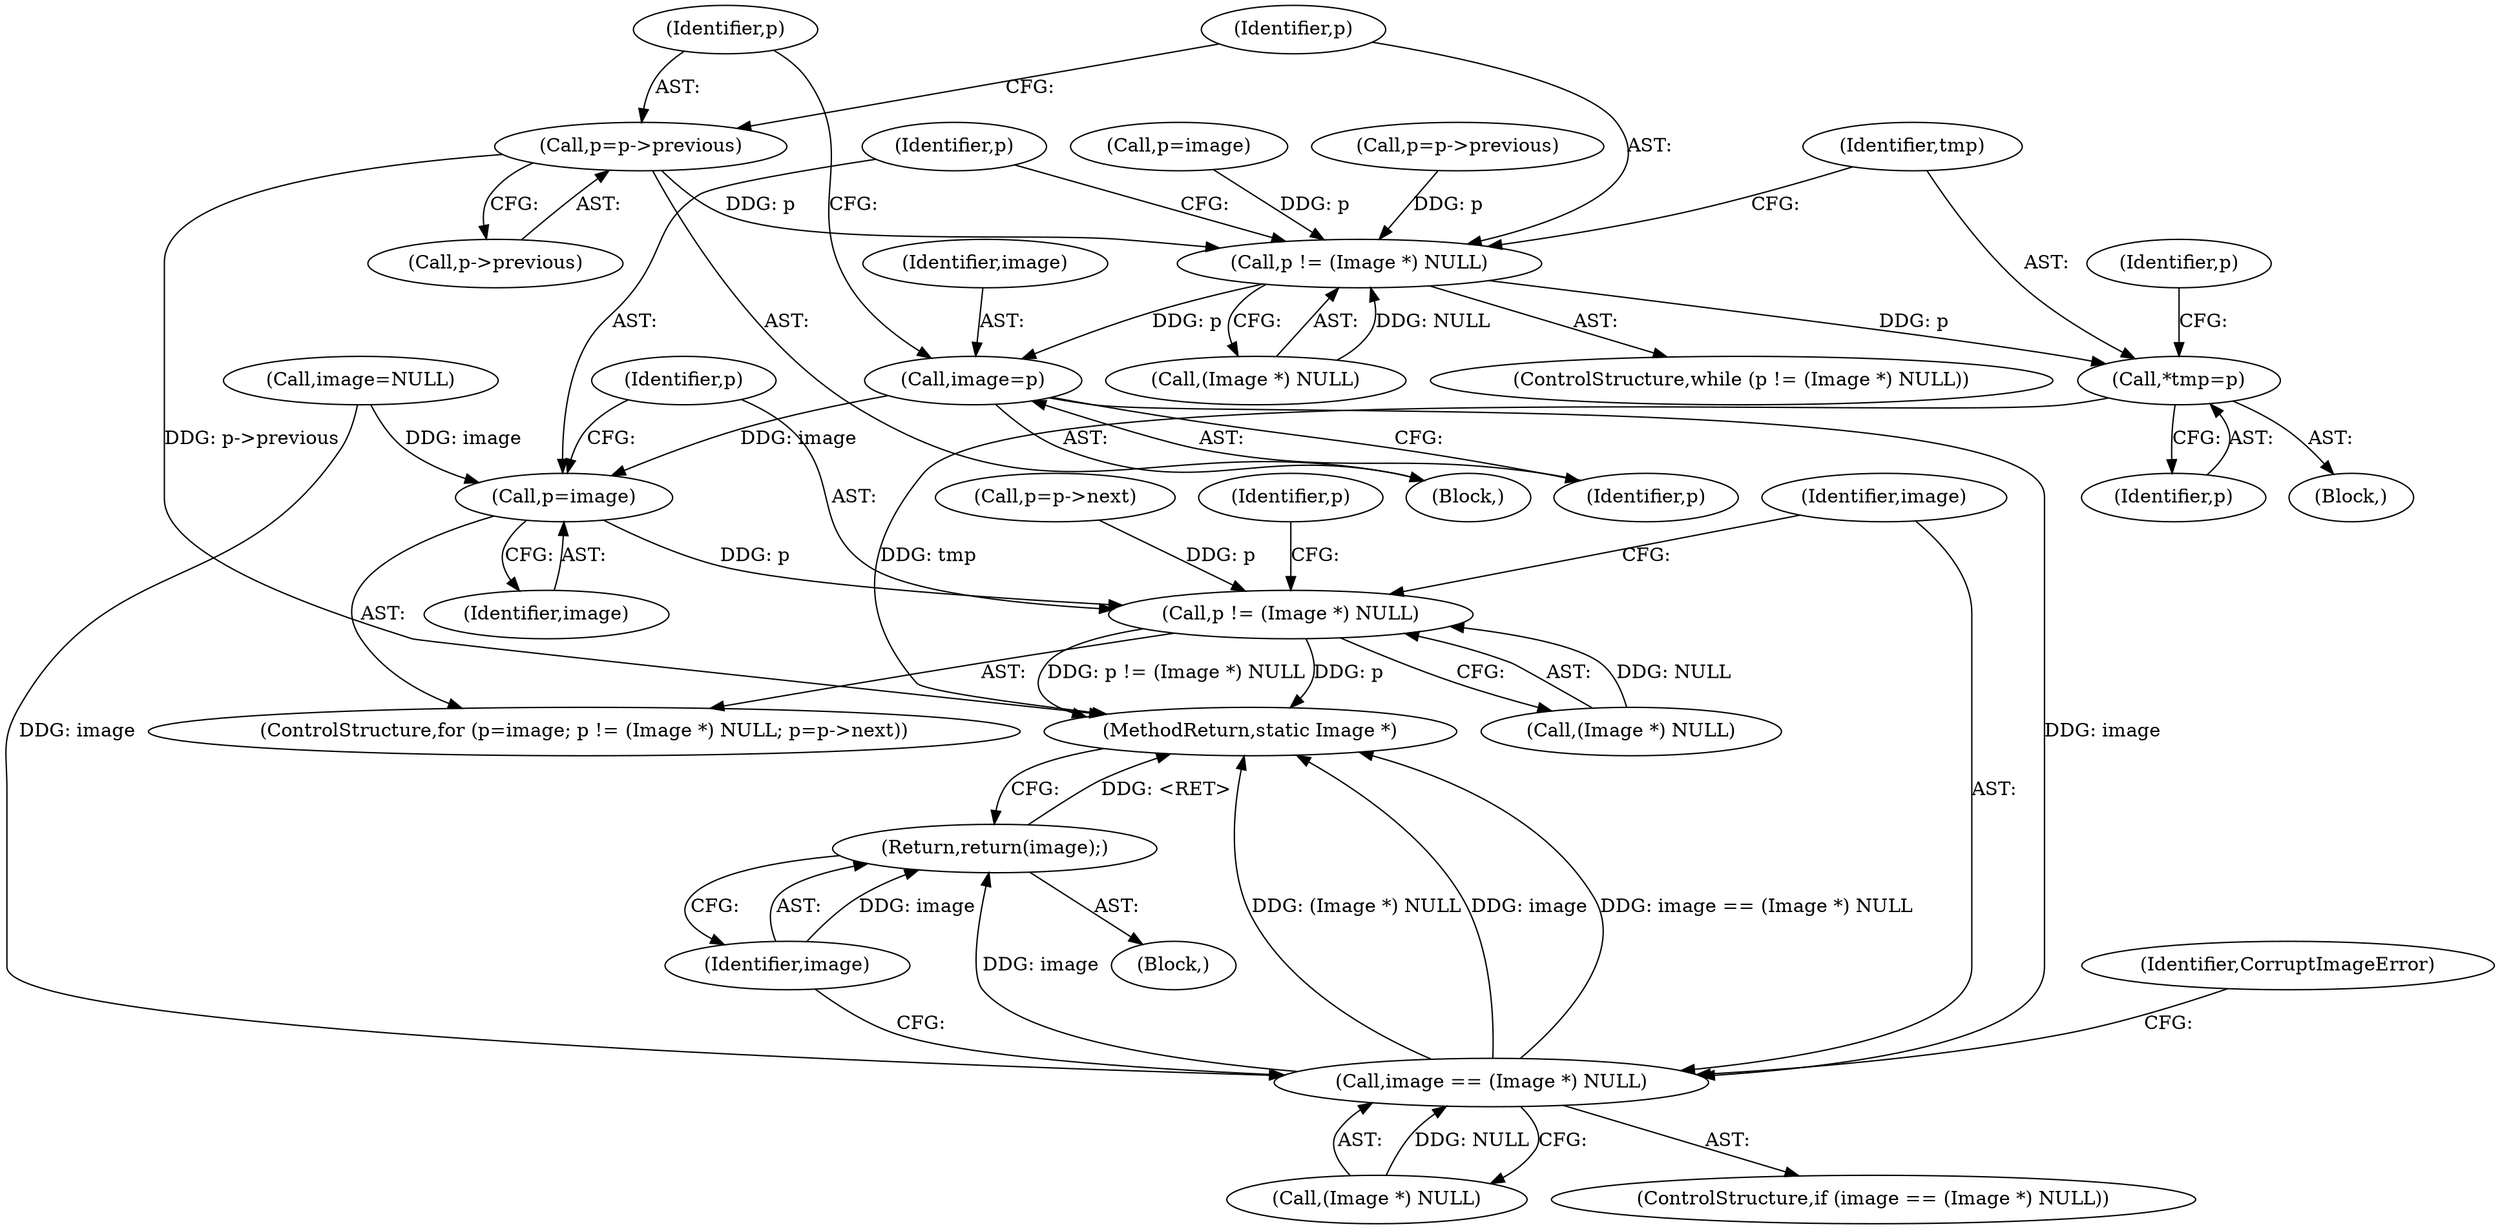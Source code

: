 digraph "0_ImageMagick_aecd0ada163a4d6c769cec178955d5f3e9316f2f_1@pointer" {
"1001904" [label="(Call,p=p->previous)"];
"1001868" [label="(Call,p != (Image *) NULL)"];
"1001875" [label="(Call,*tmp=p)"];
"1001901" [label="(Call,image=p)"];
"1001910" [label="(Call,p=image)"];
"1001913" [label="(Call,p != (Image *) NULL)"];
"1001932" [label="(Call,image == (Image *) NULL)"];
"1001940" [label="(Return,return(image);)"];
"1001910" [label="(Call,p=image)"];
"1001876" [label="(Identifier,tmp)"];
"1001914" [label="(Identifier,p)"];
"1001867" [label="(ControlStructure,while (p != (Image *) NULL))"];
"1001909" [label="(ControlStructure,for (p=image; p != (Image *) NULL; p=p->next))"];
"1001934" [label="(Call,(Image *) NULL)"];
"1001882" [label="(Identifier,p)"];
"1001942" [label="(MethodReturn,static Image *)"];
"1001915" [label="(Call,(Image *) NULL)"];
"1001861" [label="(Call,p=image)"];
"1001864" [label="(Call,image=NULL)"];
"1000141" [label="(Block,)"];
"1001925" [label="(Identifier,p)"];
"1001877" [label="(Identifier,p)"];
"1001918" [label="(Call,p=p->next)"];
"1001906" [label="(Call,p->previous)"];
"1001938" [label="(Identifier,CorruptImageError)"];
"1001913" [label="(Call,p != (Image *) NULL)"];
"1001868" [label="(Call,p != (Image *) NULL)"];
"1001903" [label="(Identifier,p)"];
"1001941" [label="(Identifier,image)"];
"1001873" [label="(Block,)"];
"1001931" [label="(ControlStructure,if (image == (Image *) NULL))"];
"1001870" [label="(Call,(Image *) NULL)"];
"1001932" [label="(Call,image == (Image *) NULL)"];
"1001933" [label="(Identifier,image)"];
"1001905" [label="(Identifier,p)"];
"1001940" [label="(Return,return(image);)"];
"1001911" [label="(Identifier,p)"];
"1001900" [label="(Block,)"];
"1001902" [label="(Identifier,image)"];
"1001912" [label="(Identifier,image)"];
"1001901" [label="(Call,image=p)"];
"1001891" [label="(Call,p=p->previous)"];
"1001904" [label="(Call,p=p->previous)"];
"1001869" [label="(Identifier,p)"];
"1001875" [label="(Call,*tmp=p)"];
"1001904" -> "1001900"  [label="AST: "];
"1001904" -> "1001906"  [label="CFG: "];
"1001905" -> "1001904"  [label="AST: "];
"1001906" -> "1001904"  [label="AST: "];
"1001869" -> "1001904"  [label="CFG: "];
"1001904" -> "1001942"  [label="DDG: p->previous"];
"1001904" -> "1001868"  [label="DDG: p"];
"1001868" -> "1001867"  [label="AST: "];
"1001868" -> "1001870"  [label="CFG: "];
"1001869" -> "1001868"  [label="AST: "];
"1001870" -> "1001868"  [label="AST: "];
"1001876" -> "1001868"  [label="CFG: "];
"1001911" -> "1001868"  [label="CFG: "];
"1001861" -> "1001868"  [label="DDG: p"];
"1001891" -> "1001868"  [label="DDG: p"];
"1001870" -> "1001868"  [label="DDG: NULL"];
"1001868" -> "1001875"  [label="DDG: p"];
"1001868" -> "1001901"  [label="DDG: p"];
"1001875" -> "1001873"  [label="AST: "];
"1001875" -> "1001877"  [label="CFG: "];
"1001876" -> "1001875"  [label="AST: "];
"1001877" -> "1001875"  [label="AST: "];
"1001882" -> "1001875"  [label="CFG: "];
"1001875" -> "1001942"  [label="DDG: tmp"];
"1001901" -> "1001900"  [label="AST: "];
"1001901" -> "1001903"  [label="CFG: "];
"1001902" -> "1001901"  [label="AST: "];
"1001903" -> "1001901"  [label="AST: "];
"1001905" -> "1001901"  [label="CFG: "];
"1001901" -> "1001910"  [label="DDG: image"];
"1001901" -> "1001932"  [label="DDG: image"];
"1001910" -> "1001909"  [label="AST: "];
"1001910" -> "1001912"  [label="CFG: "];
"1001911" -> "1001910"  [label="AST: "];
"1001912" -> "1001910"  [label="AST: "];
"1001914" -> "1001910"  [label="CFG: "];
"1001864" -> "1001910"  [label="DDG: image"];
"1001910" -> "1001913"  [label="DDG: p"];
"1001913" -> "1001909"  [label="AST: "];
"1001913" -> "1001915"  [label="CFG: "];
"1001914" -> "1001913"  [label="AST: "];
"1001915" -> "1001913"  [label="AST: "];
"1001925" -> "1001913"  [label="CFG: "];
"1001933" -> "1001913"  [label="CFG: "];
"1001913" -> "1001942"  [label="DDG: p"];
"1001913" -> "1001942"  [label="DDG: p != (Image *) NULL"];
"1001918" -> "1001913"  [label="DDG: p"];
"1001915" -> "1001913"  [label="DDG: NULL"];
"1001932" -> "1001931"  [label="AST: "];
"1001932" -> "1001934"  [label="CFG: "];
"1001933" -> "1001932"  [label="AST: "];
"1001934" -> "1001932"  [label="AST: "];
"1001938" -> "1001932"  [label="CFG: "];
"1001941" -> "1001932"  [label="CFG: "];
"1001932" -> "1001942"  [label="DDG: (Image *) NULL"];
"1001932" -> "1001942"  [label="DDG: image"];
"1001932" -> "1001942"  [label="DDG: image == (Image *) NULL"];
"1001864" -> "1001932"  [label="DDG: image"];
"1001934" -> "1001932"  [label="DDG: NULL"];
"1001932" -> "1001940"  [label="DDG: image"];
"1001940" -> "1000141"  [label="AST: "];
"1001940" -> "1001941"  [label="CFG: "];
"1001941" -> "1001940"  [label="AST: "];
"1001942" -> "1001940"  [label="CFG: "];
"1001940" -> "1001942"  [label="DDG: <RET>"];
"1001941" -> "1001940"  [label="DDG: image"];
}
